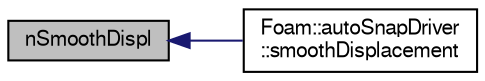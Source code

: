 digraph "nSmoothDispl"
{
  bgcolor="transparent";
  edge [fontname="FreeSans",fontsize="10",labelfontname="FreeSans",labelfontsize="10"];
  node [fontname="FreeSans",fontsize="10",shape=record];
  rankdir="LR";
  Node1 [label="nSmoothDispl",height=0.2,width=0.4,color="black", fillcolor="grey75", style="filled" fontcolor="black"];
  Node1 -> Node2 [dir="back",color="midnightblue",fontsize="10",style="solid",fontname="FreeSans"];
  Node2 [label="Foam::autoSnapDriver\l::smoothDisplacement",height=0.2,width=0.4,color="black",URL="$a00079.html#a8e306cb82a0529b700de58b7f164e657",tooltip="Smooth the displacement field to the internal. "];
}
